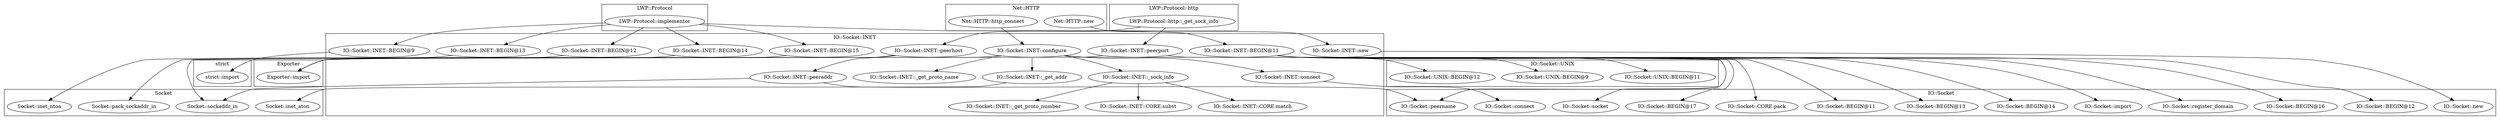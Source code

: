 digraph {
graph [overlap=false]
subgraph cluster_IO_Socket_INET {
	label="IO::Socket::INET";
	"IO::Socket::INET::configure";
	"IO::Socket::INET::_get_proto_name";
	"IO::Socket::INET::_get_proto_number";
	"IO::Socket::INET::_get_addr";
	"IO::Socket::INET::CORE:subst";
	"IO::Socket::INET::BEGIN@9";
	"IO::Socket::INET::BEGIN@15";
	"IO::Socket::INET::CORE:match";
	"IO::Socket::INET::peeraddr";
	"IO::Socket::INET::BEGIN@14";
	"IO::Socket::INET::new";
	"IO::Socket::INET::BEGIN@11";
	"IO::Socket::INET::BEGIN@13";
	"IO::Socket::INET::_sock_info";
	"IO::Socket::INET::peerport";
	"IO::Socket::INET::peerhost";
	"IO::Socket::INET::connect";
	"IO::Socket::INET::BEGIN@12";
}
subgraph cluster_Socket {
	label="Socket";
	"Socket::pack_sockaddr_in";
	"Socket::inet_ntoa";
	"Socket::sockaddr_in";
	"Socket::inet_aton";
}
subgraph cluster_IO_Socket_UNIX {
	label="IO::Socket::UNIX";
	"IO::Socket::UNIX::BEGIN@11";
	"IO::Socket::UNIX::BEGIN@9";
	"IO::Socket::UNIX::BEGIN@12";
}
subgraph cluster_LWP_Protocol {
	label="LWP::Protocol";
	"LWP::Protocol::implementor";
}
subgraph cluster_strict {
	label="strict";
	"strict::import";
}
subgraph cluster_Net_HTTP {
	label="Net::HTTP";
	"Net::HTTP::new";
	"Net::HTTP::http_connect";
}
subgraph cluster_Exporter {
	label="Exporter";
	"Exporter::import";
}
subgraph cluster_IO_Socket {
	label="IO::Socket";
	"IO::Socket::BEGIN@12";
	"IO::Socket::BEGIN@17";
	"IO::Socket::CORE:pack";
	"IO::Socket::connect";
	"IO::Socket::BEGIN@11";
	"IO::Socket::new";
	"IO::Socket::socket";
	"IO::Socket::BEGIN@13";
	"IO::Socket::import";
	"IO::Socket::register_domain";
	"IO::Socket::BEGIN@16";
	"IO::Socket::peername";
	"IO::Socket::BEGIN@14";
}
subgraph cluster_LWP_Protocol_http {
	label="LWP::Protocol::http";
	"LWP::Protocol::http::_get_sock_info";
}
"LWP::Protocol::implementor" -> "IO::Socket::INET::BEGIN@14";
"LWP::Protocol::implementor" -> "IO::Socket::INET::BEGIN@12";
"IO::Socket::INET::BEGIN@11" -> "IO::Socket::BEGIN@14";
"IO::Socket::INET::BEGIN@14" -> "Exporter::import";
"IO::Socket::INET::BEGIN@12" -> "Exporter::import";
"IO::Socket::INET::BEGIN@15" -> "Exporter::import";
"IO::Socket::INET::BEGIN@13" -> "Exporter::import";
"IO::Socket::INET::new" -> "IO::Socket::new";
"IO::Socket::INET::configure" -> "IO::Socket::socket";
"IO::Socket::INET::BEGIN@11" -> "IO::Socket::BEGIN@12";
"IO::Socket::INET::_sock_info" -> "IO::Socket::INET::_get_proto_number";
"Net::HTTP::new" -> "IO::Socket::INET::new";
"IO::Socket::INET::_get_addr" -> "Socket::inet_aton";
"IO::Socket::INET::peerhost" -> "Socket::inet_ntoa";
"LWP::Protocol::implementor" -> "IO::Socket::INET::BEGIN@11";
"IO::Socket::INET::BEGIN@11" -> "IO::Socket::BEGIN@13";
"IO::Socket::INET::BEGIN@11" -> "IO::Socket::BEGIN@16";
"IO::Socket::INET::peerhost" -> "IO::Socket::INET::peeraddr";
"IO::Socket::INET::_sock_info" -> "IO::Socket::INET::CORE:match";
"LWP::Protocol::http::_get_sock_info" -> "IO::Socket::INET::peerport";
"IO::Socket::INET::BEGIN@11" -> "IO::Socket::UNIX::BEGIN@11";
"LWP::Protocol::implementor" -> "IO::Socket::INET::BEGIN@9";
"IO::Socket::INET::_sock_info" -> "IO::Socket::INET::CORE:subst";
"IO::Socket::INET::BEGIN@11" -> "IO::Socket::import";
"IO::Socket::INET::peerport" -> "Socket::sockaddr_in";
"IO::Socket::INET::peeraddr" -> "Socket::sockaddr_in";
"IO::Socket::INET::configure" -> "Socket::pack_sockaddr_in";
"LWP::Protocol::http::_get_sock_info" -> "IO::Socket::INET::peerhost";
"LWP::Protocol::implementor" -> "IO::Socket::INET::BEGIN@15";
"IO::Socket::INET::BEGIN@11" -> "IO::Socket::register_domain";
"IO::Socket::INET::configure" -> "IO::Socket::INET::_get_proto_name";
"IO::Socket::INET::BEGIN@11" -> "IO::Socket::UNIX::BEGIN@9";
"IO::Socket::INET::BEGIN@11" -> "IO::Socket::CORE:pack";
"Net::HTTP::http_connect" -> "IO::Socket::INET::configure";
"IO::Socket::INET::configure" -> "IO::Socket::INET::_sock_info";
"IO::Socket::INET::configure" -> "IO::Socket::INET::connect";
"IO::Socket::INET::configure" -> "IO::Socket::INET::_get_addr";
"LWP::Protocol::implementor" -> "IO::Socket::INET::BEGIN@13";
"IO::Socket::INET::BEGIN@11" -> "IO::Socket::BEGIN@11";
"IO::Socket::INET::peerport" -> "IO::Socket::peername";
"IO::Socket::INET::peeraddr" -> "IO::Socket::peername";
"IO::Socket::INET::BEGIN@11" -> "IO::Socket::BEGIN@17";
"IO::Socket::INET::connect" -> "IO::Socket::connect";
"IO::Socket::INET::BEGIN@9" -> "strict::import";
"IO::Socket::INET::BEGIN@11" -> "IO::Socket::UNIX::BEGIN@12";
}
